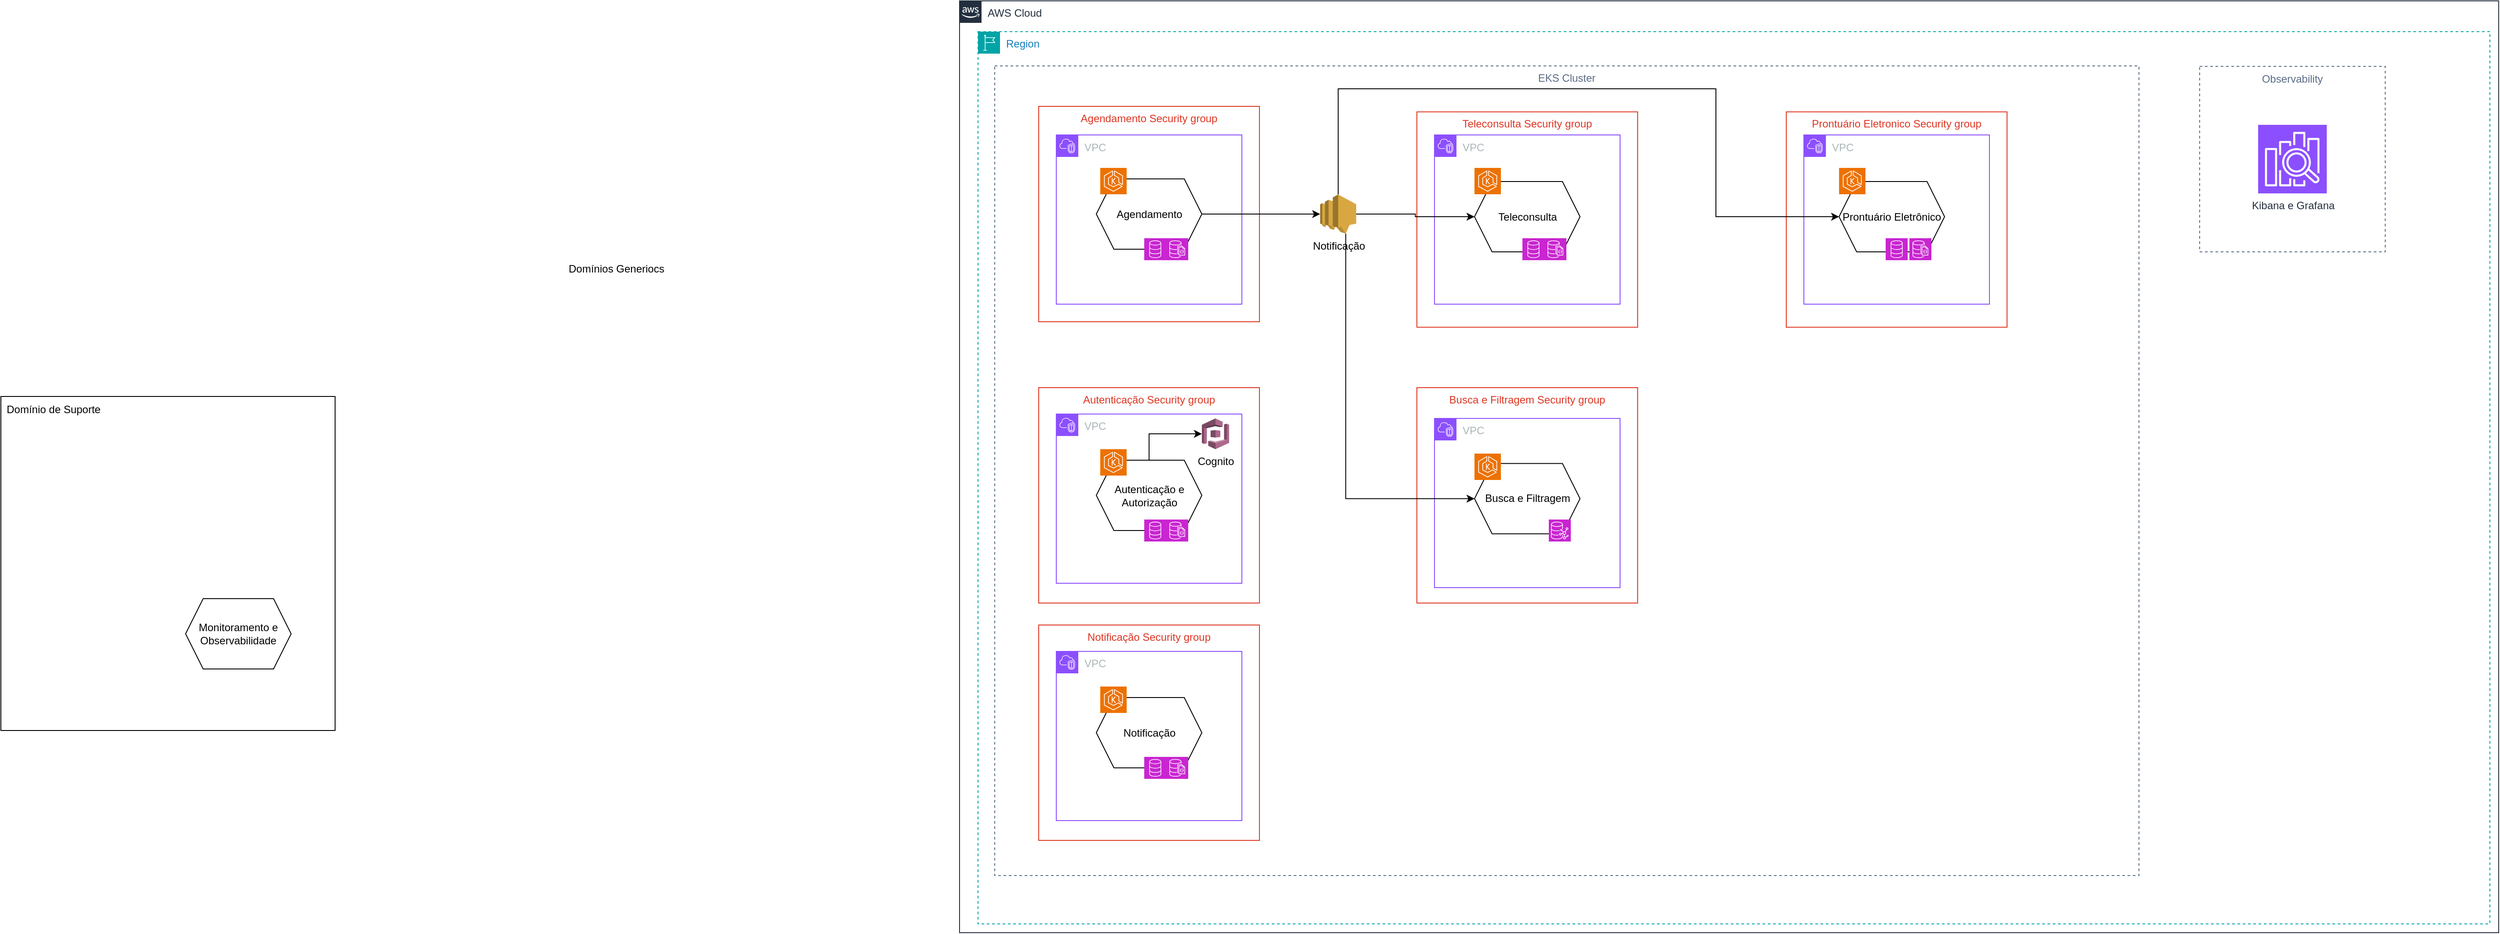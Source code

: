 <mxfile version="24.7.1" type="github">
  <diagram name="Página-1" id="dgDxY93Ykha_-oFBlckw">
    <mxGraphModel dx="880" dy="477" grid="1" gridSize="10" guides="1" tooltips="1" connect="1" arrows="1" fold="1" page="1" pageScale="1" pageWidth="827" pageHeight="1169" math="0" shadow="0">
      <root>
        <mxCell id="0" />
        <mxCell id="1" parent="0" />
        <mxCell id="aW0Yu7wro576LPoF7vZJ-4" value="Domínios Generiocs" style="text;html=1;align=center;verticalAlign=middle;whiteSpace=wrap;rounded=0;" vertex="1" parent="1">
          <mxGeometry x="770" y="450" width="120" height="30" as="geometry" />
        </mxCell>
        <mxCell id="aW0Yu7wro576LPoF7vZJ-5" value="" style="whiteSpace=wrap;html=1;aspect=fixed;fillColor=none;" vertex="1" parent="1">
          <mxGeometry x="130" y="610" width="380" height="380" as="geometry" />
        </mxCell>
        <mxCell id="aW0Yu7wro576LPoF7vZJ-7" value="Monitoramento e Observabilidade" style="shape=hexagon;perimeter=hexagonPerimeter2;whiteSpace=wrap;html=1;fixedSize=1;" vertex="1" parent="1">
          <mxGeometry x="340" y="840" width="120" height="80" as="geometry" />
        </mxCell>
        <mxCell id="aW0Yu7wro576LPoF7vZJ-9" value="Domínio de Suporte" style="text;html=1;align=center;verticalAlign=middle;whiteSpace=wrap;rounded=0;" vertex="1" parent="1">
          <mxGeometry x="130" y="610" width="120" height="30" as="geometry" />
        </mxCell>
        <mxCell id="aW0Yu7wro576LPoF7vZJ-10" value="AWS Cloud" style="points=[[0,0],[0.25,0],[0.5,0],[0.75,0],[1,0],[1,0.25],[1,0.5],[1,0.75],[1,1],[0.75,1],[0.5,1],[0.25,1],[0,1],[0,0.75],[0,0.5],[0,0.25]];outlineConnect=0;gradientColor=none;html=1;whiteSpace=wrap;fontSize=12;fontStyle=0;container=1;pointerEvents=0;collapsible=0;recursiveResize=0;shape=mxgraph.aws4.group;grIcon=mxgraph.aws4.group_aws_cloud_alt;strokeColor=#232F3E;fillColor=none;verticalAlign=top;align=left;spacingLeft=30;fontColor=#232F3E;dashed=0;" vertex="1" parent="1">
          <mxGeometry x="1220" y="160" width="1750" height="1060" as="geometry" />
        </mxCell>
        <mxCell id="aW0Yu7wro576LPoF7vZJ-11" value="Region" style="points=[[0,0],[0.25,0],[0.5,0],[0.75,0],[1,0],[1,0.25],[1,0.5],[1,0.75],[1,1],[0.75,1],[0.5,1],[0.25,1],[0,1],[0,0.75],[0,0.5],[0,0.25]];outlineConnect=0;gradientColor=none;html=1;whiteSpace=wrap;fontSize=12;fontStyle=0;container=1;pointerEvents=0;collapsible=0;recursiveResize=0;shape=mxgraph.aws4.group;grIcon=mxgraph.aws4.group_region;strokeColor=#00A4A6;fillColor=none;verticalAlign=top;align=left;spacingLeft=30;fontColor=#147EBA;dashed=1;" vertex="1" parent="aW0Yu7wro576LPoF7vZJ-10">
          <mxGeometry x="21" y="35" width="1719" height="1015" as="geometry" />
        </mxCell>
        <mxCell id="aW0Yu7wro576LPoF7vZJ-15" value="&lt;div&gt;Agendamento Security group&lt;/div&gt;" style="fillColor=none;strokeColor=#DD3522;verticalAlign=top;fontStyle=0;fontColor=#DD3522;whiteSpace=wrap;html=1;" vertex="1" parent="aW0Yu7wro576LPoF7vZJ-11">
          <mxGeometry x="69" y="85" width="251" height="245" as="geometry" />
        </mxCell>
        <mxCell id="aW0Yu7wro576LPoF7vZJ-18" value="EKS Cluster" style="fillColor=none;strokeColor=#5A6C86;dashed=1;verticalAlign=top;fontStyle=0;fontColor=#5A6C86;whiteSpace=wrap;html=1;" vertex="1" parent="aW0Yu7wro576LPoF7vZJ-11">
          <mxGeometry x="19" y="39" width="1301" height="921" as="geometry" />
        </mxCell>
        <mxCell id="aW0Yu7wro576LPoF7vZJ-53" value="VPC" style="points=[[0,0],[0.25,0],[0.5,0],[0.75,0],[1,0],[1,0.25],[1,0.5],[1,0.75],[1,1],[0.75,1],[0.5,1],[0.25,1],[0,1],[0,0.75],[0,0.5],[0,0.25]];outlineConnect=0;gradientColor=none;html=1;whiteSpace=wrap;fontSize=12;fontStyle=0;container=1;pointerEvents=0;collapsible=0;recursiveResize=0;shape=mxgraph.aws4.group;grIcon=mxgraph.aws4.group_vpc2;strokeColor=#8C4FFF;fillColor=none;verticalAlign=top;align=left;spacingLeft=30;fontColor=#AAB7B8;dashed=0;" vertex="1" parent="aW0Yu7wro576LPoF7vZJ-11">
          <mxGeometry x="89" y="117.5" width="211" height="192.5" as="geometry" />
        </mxCell>
        <mxCell id="aW0Yu7wro576LPoF7vZJ-33" value="&lt;div&gt;Prontuário Eletronico Security group&lt;/div&gt;" style="fillColor=none;strokeColor=#DD3522;verticalAlign=top;fontStyle=0;fontColor=#DD3522;whiteSpace=wrap;html=1;" vertex="1" parent="aW0Yu7wro576LPoF7vZJ-11">
          <mxGeometry x="919" y="91.25" width="251" height="245" as="geometry" />
        </mxCell>
        <mxCell id="aW0Yu7wro576LPoF7vZJ-67" style="edgeStyle=orthogonalEdgeStyle;rounded=0;orthogonalLoop=1;jettySize=auto;html=1;exitX=1;exitY=0.5;exitDx=0;exitDy=0;" edge="1" parent="aW0Yu7wro576LPoF7vZJ-11" source="awlY_hI1gOcpouPYvgw0-3" target="aW0Yu7wro576LPoF7vZJ-66">
          <mxGeometry relative="1" as="geometry" />
        </mxCell>
        <mxCell id="awlY_hI1gOcpouPYvgw0-3" value="Agendamento" style="shape=hexagon;perimeter=hexagonPerimeter2;whiteSpace=wrap;html=1;fixedSize=1;" parent="aW0Yu7wro576LPoF7vZJ-11" vertex="1">
          <mxGeometry x="134.5" y="167.5" width="120" height="80" as="geometry" />
        </mxCell>
        <mxCell id="aW0Yu7wro576LPoF7vZJ-16" value="" style="sketch=0;points=[[0,0,0],[0.25,0,0],[0.5,0,0],[0.75,0,0],[1,0,0],[0,1,0],[0.25,1,0],[0.5,1,0],[0.75,1,0],[1,1,0],[0,0.25,0],[0,0.5,0],[0,0.75,0],[1,0.25,0],[1,0.5,0],[1,0.75,0]];outlineConnect=0;fontColor=#232F3E;fillColor=#ED7100;strokeColor=#ffffff;dashed=0;verticalLabelPosition=bottom;verticalAlign=top;align=center;html=1;fontSize=12;fontStyle=0;aspect=fixed;shape=mxgraph.aws4.resourceIcon;resIcon=mxgraph.aws4.eks;" vertex="1" parent="aW0Yu7wro576LPoF7vZJ-11">
          <mxGeometry x="139" y="155" width="30" height="30" as="geometry" />
        </mxCell>
        <mxCell id="aW0Yu7wro576LPoF7vZJ-26" value="" style="sketch=0;points=[[0,0,0],[0.25,0,0],[0.5,0,0],[0.75,0,0],[1,0,0],[0,1,0],[0.25,1,0],[0.5,1,0],[0.75,1,0],[1,1,0],[0,0.25,0],[0,0.5,0],[0,0.75,0],[1,0.25,0],[1,0.5,0],[1,0.75,0]];outlineConnect=0;fontColor=#232F3E;fillColor=#C925D1;strokeColor=#ffffff;dashed=0;verticalLabelPosition=bottom;verticalAlign=top;align=center;html=1;fontSize=12;fontStyle=0;aspect=fixed;shape=mxgraph.aws4.resourceIcon;resIcon=mxgraph.aws4.documentdb_with_mongodb_compatibility;" vertex="1" parent="aW0Yu7wro576LPoF7vZJ-11">
          <mxGeometry x="214" y="235" width="25" height="25" as="geometry" />
        </mxCell>
        <mxCell id="aW0Yu7wro576LPoF7vZJ-24" value="" style="sketch=0;points=[[0,0,0],[0.25,0,0],[0.5,0,0],[0.75,0,0],[1,0,0],[0,1,0],[0.25,1,0],[0.5,1,0],[0.75,1,0],[1,1,0],[0,0.25,0],[0,0.5,0],[0,0.75,0],[1,0.25,0],[1,0.5,0],[1,0.75,0]];outlineConnect=0;fontColor=#232F3E;fillColor=#C925D1;strokeColor=#ffffff;dashed=0;verticalLabelPosition=bottom;verticalAlign=top;align=center;html=1;fontSize=12;fontStyle=0;aspect=fixed;shape=mxgraph.aws4.resourceIcon;resIcon=mxgraph.aws4.database;" vertex="1" parent="aW0Yu7wro576LPoF7vZJ-11">
          <mxGeometry x="189" y="235" width="25" height="25" as="geometry" />
        </mxCell>
        <mxCell id="aW0Yu7wro576LPoF7vZJ-28" value="&lt;div&gt;Teleconsulta Security group&lt;/div&gt;" style="fillColor=none;strokeColor=#DD3522;verticalAlign=top;fontStyle=0;fontColor=#DD3522;whiteSpace=wrap;html=1;" vertex="1" parent="aW0Yu7wro576LPoF7vZJ-11">
          <mxGeometry x="499" y="91.25" width="251" height="245" as="geometry" />
        </mxCell>
        <mxCell id="aW0Yu7wro576LPoF7vZJ-37" value="&lt;div&gt;Autenticação Security group&lt;/div&gt;" style="fillColor=none;strokeColor=#DD3522;verticalAlign=top;fontStyle=0;fontColor=#DD3522;whiteSpace=wrap;html=1;" vertex="1" parent="aW0Yu7wro576LPoF7vZJ-11">
          <mxGeometry x="69" y="405" width="251" height="245" as="geometry" />
        </mxCell>
        <mxCell id="aW0Yu7wro576LPoF7vZJ-2" value="Autenticação e Autorização" style="shape=hexagon;perimeter=hexagonPerimeter2;whiteSpace=wrap;html=1;fixedSize=1;" vertex="1" parent="aW0Yu7wro576LPoF7vZJ-11">
          <mxGeometry x="134.5" y="487.5" width="120" height="80" as="geometry" />
        </mxCell>
        <mxCell id="aW0Yu7wro576LPoF7vZJ-38" value="&lt;div&gt;Busca e Filtragem Security group&lt;/div&gt;" style="fillColor=none;strokeColor=#DD3522;verticalAlign=top;fontStyle=0;fontColor=#DD3522;whiteSpace=wrap;html=1;" vertex="1" parent="aW0Yu7wro576LPoF7vZJ-11">
          <mxGeometry x="499" y="405" width="251" height="245" as="geometry" />
        </mxCell>
        <mxCell id="aW0Yu7wro576LPoF7vZJ-3" value="Busca e Filtragem" style="shape=hexagon;perimeter=hexagonPerimeter2;whiteSpace=wrap;html=1;fixedSize=1;" vertex="1" parent="aW0Yu7wro576LPoF7vZJ-11">
          <mxGeometry x="564.5" y="491.25" width="120" height="80" as="geometry" />
        </mxCell>
        <mxCell id="aW0Yu7wro576LPoF7vZJ-39" value="" style="sketch=0;points=[[0,0,0],[0.25,0,0],[0.5,0,0],[0.75,0,0],[1,0,0],[0,1,0],[0.25,1,0],[0.5,1,0],[0.75,1,0],[1,1,0],[0,0.25,0],[0,0.5,0],[0,0.75,0],[1,0.25,0],[1,0.5,0],[1,0.75,0]];outlineConnect=0;fontColor=#232F3E;fillColor=#ED7100;strokeColor=#ffffff;dashed=0;verticalLabelPosition=bottom;verticalAlign=top;align=center;html=1;fontSize=12;fontStyle=0;aspect=fixed;shape=mxgraph.aws4.resourceIcon;resIcon=mxgraph.aws4.eks;" vertex="1" parent="aW0Yu7wro576LPoF7vZJ-11">
          <mxGeometry x="139" y="475" width="30" height="30" as="geometry" />
        </mxCell>
        <mxCell id="aW0Yu7wro576LPoF7vZJ-40" value="" style="sketch=0;points=[[0,0,0],[0.25,0,0],[0.5,0,0],[0.75,0,0],[1,0,0],[0,1,0],[0.25,1,0],[0.5,1,0],[0.75,1,0],[1,1,0],[0,0.25,0],[0,0.5,0],[0,0.75,0],[1,0.25,0],[1,0.5,0],[1,0.75,0]];outlineConnect=0;fontColor=#232F3E;fillColor=#C925D1;strokeColor=#ffffff;dashed=0;verticalLabelPosition=bottom;verticalAlign=top;align=center;html=1;fontSize=12;fontStyle=0;aspect=fixed;shape=mxgraph.aws4.resourceIcon;resIcon=mxgraph.aws4.database;" vertex="1" parent="aW0Yu7wro576LPoF7vZJ-11">
          <mxGeometry x="189" y="555" width="25" height="25" as="geometry" />
        </mxCell>
        <mxCell id="aW0Yu7wro576LPoF7vZJ-41" value="" style="sketch=0;points=[[0,0,0],[0.25,0,0],[0.5,0,0],[0.75,0,0],[1,0,0],[0,1,0],[0.25,1,0],[0.5,1,0],[0.75,1,0],[1,1,0],[0,0.25,0],[0,0.5,0],[0,0.75,0],[1,0.25,0],[1,0.5,0],[1,0.75,0]];outlineConnect=0;fontColor=#232F3E;fillColor=#C925D1;strokeColor=#ffffff;dashed=0;verticalLabelPosition=bottom;verticalAlign=top;align=center;html=1;fontSize=12;fontStyle=0;aspect=fixed;shape=mxgraph.aws4.resourceIcon;resIcon=mxgraph.aws4.documentdb_with_mongodb_compatibility;" vertex="1" parent="aW0Yu7wro576LPoF7vZJ-11">
          <mxGeometry x="214" y="555" width="25" height="25" as="geometry" />
        </mxCell>
        <mxCell id="aW0Yu7wro576LPoF7vZJ-46" value="&lt;div&gt;Notificação Security group&lt;/div&gt;" style="fillColor=none;strokeColor=#DD3522;verticalAlign=top;fontStyle=0;fontColor=#DD3522;whiteSpace=wrap;html=1;" vertex="1" parent="aW0Yu7wro576LPoF7vZJ-11">
          <mxGeometry x="69" y="675" width="251" height="245" as="geometry" />
        </mxCell>
        <mxCell id="aW0Yu7wro576LPoF7vZJ-6" value="Notificação" style="shape=hexagon;perimeter=hexagonPerimeter2;whiteSpace=wrap;html=1;fixedSize=1;" vertex="1" parent="aW0Yu7wro576LPoF7vZJ-11">
          <mxGeometry x="134.5" y="757.5" width="120" height="80" as="geometry" />
        </mxCell>
        <mxCell id="aW0Yu7wro576LPoF7vZJ-47" value="" style="sketch=0;points=[[0,0,0],[0.25,0,0],[0.5,0,0],[0.75,0,0],[1,0,0],[0,1,0],[0.25,1,0],[0.5,1,0],[0.75,1,0],[1,1,0],[0,0.25,0],[0,0.5,0],[0,0.75,0],[1,0.25,0],[1,0.5,0],[1,0.75,0]];outlineConnect=0;fontColor=#232F3E;fillColor=#ED7100;strokeColor=#ffffff;dashed=0;verticalLabelPosition=bottom;verticalAlign=top;align=center;html=1;fontSize=12;fontStyle=0;aspect=fixed;shape=mxgraph.aws4.resourceIcon;resIcon=mxgraph.aws4.eks;" vertex="1" parent="aW0Yu7wro576LPoF7vZJ-11">
          <mxGeometry x="139" y="745" width="30" height="30" as="geometry" />
        </mxCell>
        <mxCell id="aW0Yu7wro576LPoF7vZJ-48" value="" style="sketch=0;points=[[0,0,0],[0.25,0,0],[0.5,0,0],[0.75,0,0],[1,0,0],[0,1,0],[0.25,1,0],[0.5,1,0],[0.75,1,0],[1,1,0],[0,0.25,0],[0,0.5,0],[0,0.75,0],[1,0.25,0],[1,0.5,0],[1,0.75,0]];outlineConnect=0;fontColor=#232F3E;fillColor=#C925D1;strokeColor=#ffffff;dashed=0;verticalLabelPosition=bottom;verticalAlign=top;align=center;html=1;fontSize=12;fontStyle=0;aspect=fixed;shape=mxgraph.aws4.resourceIcon;resIcon=mxgraph.aws4.database;" vertex="1" parent="aW0Yu7wro576LPoF7vZJ-11">
          <mxGeometry x="189" y="825" width="25" height="25" as="geometry" />
        </mxCell>
        <mxCell id="aW0Yu7wro576LPoF7vZJ-49" value="" style="sketch=0;points=[[0,0,0],[0.25,0,0],[0.5,0,0],[0.75,0,0],[1,0,0],[0,1,0],[0.25,1,0],[0.5,1,0],[0.75,1,0],[1,1,0],[0,0.25,0],[0,0.5,0],[0,0.75,0],[1,0.25,0],[1,0.5,0],[1,0.75,0]];outlineConnect=0;fontColor=#232F3E;fillColor=#C925D1;strokeColor=#ffffff;dashed=0;verticalLabelPosition=bottom;verticalAlign=top;align=center;html=1;fontSize=12;fontStyle=0;aspect=fixed;shape=mxgraph.aws4.resourceIcon;resIcon=mxgraph.aws4.documentdb_with_mongodb_compatibility;" vertex="1" parent="aW0Yu7wro576LPoF7vZJ-11">
          <mxGeometry x="214" y="825" width="25" height="25" as="geometry" />
        </mxCell>
        <mxCell id="aW0Yu7wro576LPoF7vZJ-51" value="Observability" style="fillColor=none;strokeColor=#5A6C86;dashed=1;verticalAlign=top;fontStyle=0;fontColor=#5A6C86;whiteSpace=wrap;html=1;" vertex="1" parent="aW0Yu7wro576LPoF7vZJ-11">
          <mxGeometry x="1389" y="39.5" width="211" height="211" as="geometry" />
        </mxCell>
        <mxCell id="aW0Yu7wro576LPoF7vZJ-52" value="Kibana e Grafana" style="sketch=0;points=[[0,0,0],[0.25,0,0],[0.5,0,0],[0.75,0,0],[1,0,0],[0,1,0],[0.25,1,0],[0.5,1,0],[0.75,1,0],[1,1,0],[0,0.25,0],[0,0.5,0],[0,0.75,0],[1,0.25,0],[1,0.5,0],[1,0.75,0]];outlineConnect=0;fontColor=#232F3E;fillColor=#8C4FFF;strokeColor=#ffffff;dashed=0;verticalLabelPosition=bottom;verticalAlign=top;align=center;html=1;fontSize=12;fontStyle=0;aspect=fixed;shape=mxgraph.aws4.resourceIcon;resIcon=mxgraph.aws4.elasticsearch_service;" vertex="1" parent="aW0Yu7wro576LPoF7vZJ-11">
          <mxGeometry x="1455.5" y="106" width="78" height="78" as="geometry" />
        </mxCell>
        <mxCell id="aW0Yu7wro576LPoF7vZJ-54" value="VPC" style="points=[[0,0],[0.25,0],[0.5,0],[0.75,0],[1,0],[1,0.25],[1,0.5],[1,0.75],[1,1],[0.75,1],[0.5,1],[0.25,1],[0,1],[0,0.75],[0,0.5],[0,0.25]];outlineConnect=0;gradientColor=none;html=1;whiteSpace=wrap;fontSize=12;fontStyle=0;container=1;pointerEvents=0;collapsible=0;recursiveResize=0;shape=mxgraph.aws4.group;grIcon=mxgraph.aws4.group_vpc2;strokeColor=#8C4FFF;fillColor=none;verticalAlign=top;align=left;spacingLeft=30;fontColor=#AAB7B8;dashed=0;" vertex="1" parent="aW0Yu7wro576LPoF7vZJ-11">
          <mxGeometry x="519" y="117.5" width="211" height="192.5" as="geometry" />
        </mxCell>
        <mxCell id="awlY_hI1gOcpouPYvgw0-4" value="Teleconsulta" style="shape=hexagon;perimeter=hexagonPerimeter2;whiteSpace=wrap;html=1;fixedSize=1;" parent="aW0Yu7wro576LPoF7vZJ-54" vertex="1">
          <mxGeometry x="45.5" y="53" width="120" height="80" as="geometry" />
        </mxCell>
        <mxCell id="aW0Yu7wro576LPoF7vZJ-31" value="" style="sketch=0;points=[[0,0,0],[0.25,0,0],[0.5,0,0],[0.75,0,0],[1,0,0],[0,1,0],[0.25,1,0],[0.5,1,0],[0.75,1,0],[1,1,0],[0,0.25,0],[0,0.5,0],[0,0.75,0],[1,0.25,0],[1,0.5,0],[1,0.75,0]];outlineConnect=0;fontColor=#232F3E;fillColor=#C925D1;strokeColor=#ffffff;dashed=0;verticalLabelPosition=bottom;verticalAlign=top;align=center;html=1;fontSize=12;fontStyle=0;aspect=fixed;shape=mxgraph.aws4.resourceIcon;resIcon=mxgraph.aws4.database;" vertex="1" parent="aW0Yu7wro576LPoF7vZJ-54">
          <mxGeometry x="100" y="117.5" width="25" height="25" as="geometry" />
        </mxCell>
        <mxCell id="aW0Yu7wro576LPoF7vZJ-32" value="" style="sketch=0;points=[[0,0,0],[0.25,0,0],[0.5,0,0],[0.75,0,0],[1,0,0],[0,1,0],[0.25,1,0],[0.5,1,0],[0.75,1,0],[1,1,0],[0,0.25,0],[0,0.5,0],[0,0.75,0],[1,0.25,0],[1,0.5,0],[1,0.75,0]];outlineConnect=0;fontColor=#232F3E;fillColor=#C925D1;strokeColor=#ffffff;dashed=0;verticalLabelPosition=bottom;verticalAlign=top;align=center;html=1;fontSize=12;fontStyle=0;aspect=fixed;shape=mxgraph.aws4.resourceIcon;resIcon=mxgraph.aws4.documentdb_with_mongodb_compatibility;" vertex="1" parent="aW0Yu7wro576LPoF7vZJ-54">
          <mxGeometry x="125" y="117.5" width="25" height="25" as="geometry" />
        </mxCell>
        <mxCell id="aW0Yu7wro576LPoF7vZJ-29" value="" style="sketch=0;points=[[0,0,0],[0.25,0,0],[0.5,0,0],[0.75,0,0],[1,0,0],[0,1,0],[0.25,1,0],[0.5,1,0],[0.75,1,0],[1,1,0],[0,0.25,0],[0,0.5,0],[0,0.75,0],[1,0.25,0],[1,0.5,0],[1,0.75,0]];outlineConnect=0;fontColor=#232F3E;fillColor=#ED7100;strokeColor=#ffffff;dashed=0;verticalLabelPosition=bottom;verticalAlign=top;align=center;html=1;fontSize=12;fontStyle=0;aspect=fixed;shape=mxgraph.aws4.resourceIcon;resIcon=mxgraph.aws4.eks;" vertex="1" parent="aW0Yu7wro576LPoF7vZJ-54">
          <mxGeometry x="45.5" y="37.5" width="30" height="30" as="geometry" />
        </mxCell>
        <mxCell id="aW0Yu7wro576LPoF7vZJ-55" value="VPC" style="points=[[0,0],[0.25,0],[0.5,0],[0.75,0],[1,0],[1,0.25],[1,0.5],[1,0.75],[1,1],[0.75,1],[0.5,1],[0.25,1],[0,1],[0,0.75],[0,0.5],[0,0.25]];outlineConnect=0;gradientColor=none;html=1;whiteSpace=wrap;fontSize=12;fontStyle=0;container=1;pointerEvents=0;collapsible=0;recursiveResize=0;shape=mxgraph.aws4.group;grIcon=mxgraph.aws4.group_vpc2;strokeColor=#8C4FFF;fillColor=none;verticalAlign=top;align=left;spacingLeft=30;fontColor=#AAB7B8;dashed=0;" vertex="1" parent="aW0Yu7wro576LPoF7vZJ-11">
          <mxGeometry x="939" y="117.5" width="211" height="192.5" as="geometry" />
        </mxCell>
        <mxCell id="awlY_hI1gOcpouPYvgw0-5" value="Prontuário Eletrônico" style="shape=hexagon;perimeter=hexagonPerimeter2;whiteSpace=wrap;html=1;fixedSize=1;" parent="aW0Yu7wro576LPoF7vZJ-55" vertex="1">
          <mxGeometry x="40" y="53" width="120" height="80" as="geometry" />
        </mxCell>
        <mxCell id="aW0Yu7wro576LPoF7vZJ-34" value="" style="sketch=0;points=[[0,0,0],[0.25,0,0],[0.5,0,0],[0.75,0,0],[1,0,0],[0,1,0],[0.25,1,0],[0.5,1,0],[0.75,1,0],[1,1,0],[0,0.25,0],[0,0.5,0],[0,0.75,0],[1,0.25,0],[1,0.5,0],[1,0.75,0]];outlineConnect=0;fontColor=#232F3E;fillColor=#ED7100;strokeColor=#ffffff;dashed=0;verticalLabelPosition=bottom;verticalAlign=top;align=center;html=1;fontSize=12;fontStyle=0;aspect=fixed;shape=mxgraph.aws4.resourceIcon;resIcon=mxgraph.aws4.eks;" vertex="1" parent="aW0Yu7wro576LPoF7vZJ-55">
          <mxGeometry x="40" y="37.5" width="30" height="30" as="geometry" />
        </mxCell>
        <mxCell id="aW0Yu7wro576LPoF7vZJ-56" value="VPC" style="points=[[0,0],[0.25,0],[0.5,0],[0.75,0],[1,0],[1,0.25],[1,0.5],[1,0.75],[1,1],[0.75,1],[0.5,1],[0.25,1],[0,1],[0,0.75],[0,0.5],[0,0.25]];outlineConnect=0;gradientColor=none;html=1;whiteSpace=wrap;fontSize=12;fontStyle=0;container=1;pointerEvents=0;collapsible=0;recursiveResize=0;shape=mxgraph.aws4.group;grIcon=mxgraph.aws4.group_vpc2;strokeColor=#8C4FFF;fillColor=none;verticalAlign=top;align=left;spacingLeft=30;fontColor=#AAB7B8;dashed=0;" vertex="1" parent="aW0Yu7wro576LPoF7vZJ-11">
          <mxGeometry x="89" y="435" width="211" height="192.5" as="geometry" />
        </mxCell>
        <mxCell id="aW0Yu7wro576LPoF7vZJ-57" value="VPC" style="points=[[0,0],[0.25,0],[0.5,0],[0.75,0],[1,0],[1,0.25],[1,0.5],[1,0.75],[1,1],[0.75,1],[0.5,1],[0.25,1],[0,1],[0,0.75],[0,0.5],[0,0.25]];outlineConnect=0;gradientColor=none;html=1;whiteSpace=wrap;fontSize=12;fontStyle=0;container=1;pointerEvents=0;collapsible=0;recursiveResize=0;shape=mxgraph.aws4.group;grIcon=mxgraph.aws4.group_vpc2;strokeColor=#8C4FFF;fillColor=none;verticalAlign=top;align=left;spacingLeft=30;fontColor=#AAB7B8;dashed=0;" vertex="1" parent="aW0Yu7wro576LPoF7vZJ-11">
          <mxGeometry x="519" y="440" width="211" height="192.5" as="geometry" />
        </mxCell>
        <mxCell id="aW0Yu7wro576LPoF7vZJ-43" value="" style="sketch=0;points=[[0,0,0],[0.25,0,0],[0.5,0,0],[0.75,0,0],[1,0,0],[0,1,0],[0.25,1,0],[0.5,1,0],[0.75,1,0],[1,1,0],[0,0.25,0],[0,0.5,0],[0,0.75,0],[1,0.25,0],[1,0.5,0],[1,0.75,0]];outlineConnect=0;fontColor=#232F3E;fillColor=#ED7100;strokeColor=#ffffff;dashed=0;verticalLabelPosition=bottom;verticalAlign=top;align=center;html=1;fontSize=12;fontStyle=0;aspect=fixed;shape=mxgraph.aws4.resourceIcon;resIcon=mxgraph.aws4.eks;" vertex="1" parent="aW0Yu7wro576LPoF7vZJ-57">
          <mxGeometry x="45.5" y="40" width="30" height="30" as="geometry" />
        </mxCell>
        <mxCell id="aW0Yu7wro576LPoF7vZJ-50" value="" style="sketch=0;points=[[0,0,0],[0.25,0,0],[0.5,0,0],[0.75,0,0],[1,0,0],[0,1,0],[0.25,1,0],[0.5,1,0],[0.75,1,0],[1,1,0],[0,0.25,0],[0,0.5,0],[0,0.75,0],[1,0.25,0],[1,0.5,0],[1,0.75,0]];outlineConnect=0;fontColor=#232F3E;fillColor=#C925D1;strokeColor=#ffffff;dashed=0;verticalLabelPosition=bottom;verticalAlign=top;align=center;html=1;fontSize=12;fontStyle=0;aspect=fixed;shape=mxgraph.aws4.resourceIcon;resIcon=mxgraph.aws4.neptune;" vertex="1" parent="aW0Yu7wro576LPoF7vZJ-57">
          <mxGeometry x="130" y="115" width="25" height="25" as="geometry" />
        </mxCell>
        <mxCell id="aW0Yu7wro576LPoF7vZJ-58" value="VPC" style="points=[[0,0],[0.25,0],[0.5,0],[0.75,0],[1,0],[1,0.25],[1,0.5],[1,0.75],[1,1],[0.75,1],[0.5,1],[0.25,1],[0,1],[0,0.75],[0,0.5],[0,0.25]];outlineConnect=0;gradientColor=none;html=1;whiteSpace=wrap;fontSize=12;fontStyle=0;container=1;pointerEvents=0;collapsible=0;recursiveResize=0;shape=mxgraph.aws4.group;grIcon=mxgraph.aws4.group_vpc2;strokeColor=#8C4FFF;fillColor=none;verticalAlign=top;align=left;spacingLeft=30;fontColor=#AAB7B8;dashed=0;" vertex="1" parent="aW0Yu7wro576LPoF7vZJ-11">
          <mxGeometry x="89" y="705" width="211" height="192.5" as="geometry" />
        </mxCell>
        <mxCell id="aW0Yu7wro576LPoF7vZJ-60" value="Cognito" style="outlineConnect=0;dashed=0;verticalLabelPosition=bottom;verticalAlign=top;align=center;html=1;shape=mxgraph.aws3.cognito;fillColor=#AD688B;gradientColor=none;" vertex="1" parent="aW0Yu7wro576LPoF7vZJ-11">
          <mxGeometry x="254.5" y="440" width="31" height="35" as="geometry" />
        </mxCell>
        <mxCell id="aW0Yu7wro576LPoF7vZJ-63" style="edgeStyle=orthogonalEdgeStyle;rounded=0;orthogonalLoop=1;jettySize=auto;html=1;exitX=0.5;exitY=0;exitDx=0;exitDy=0;entryX=0;entryY=0.5;entryDx=0;entryDy=0;entryPerimeter=0;" edge="1" parent="aW0Yu7wro576LPoF7vZJ-11" source="aW0Yu7wro576LPoF7vZJ-2" target="aW0Yu7wro576LPoF7vZJ-60">
          <mxGeometry relative="1" as="geometry" />
        </mxCell>
        <mxCell id="aW0Yu7wro576LPoF7vZJ-36" value="" style="sketch=0;points=[[0,0,0],[0.25,0,0],[0.5,0,0],[0.75,0,0],[1,0,0],[0,1,0],[0.25,1,0],[0.5,1,0],[0.75,1,0],[1,1,0],[0,0.25,0],[0,0.5,0],[0,0.75,0],[1,0.25,0],[1,0.5,0],[1,0.75,0]];outlineConnect=0;fontColor=#232F3E;fillColor=#C925D1;strokeColor=#ffffff;dashed=0;verticalLabelPosition=bottom;verticalAlign=top;align=center;html=1;fontSize=12;fontStyle=0;aspect=fixed;shape=mxgraph.aws4.resourceIcon;resIcon=mxgraph.aws4.documentdb_with_mongodb_compatibility;" vertex="1" parent="aW0Yu7wro576LPoF7vZJ-11">
          <mxGeometry x="1059" y="235" width="25" height="25" as="geometry" />
        </mxCell>
        <mxCell id="aW0Yu7wro576LPoF7vZJ-35" value="" style="sketch=0;points=[[0,0,0],[0.25,0,0],[0.5,0,0],[0.75,0,0],[1,0,0],[0,1,0],[0.25,1,0],[0.5,1,0],[0.75,1,0],[1,1,0],[0,0.25,0],[0,0.5,0],[0,0.75,0],[1,0.25,0],[1,0.5,0],[1,0.75,0]];outlineConnect=0;fontColor=#232F3E;fillColor=#C925D1;strokeColor=#ffffff;dashed=0;verticalLabelPosition=bottom;verticalAlign=top;align=center;html=1;fontSize=12;fontStyle=0;aspect=fixed;shape=mxgraph.aws4.resourceIcon;resIcon=mxgraph.aws4.database;" vertex="1" parent="aW0Yu7wro576LPoF7vZJ-11">
          <mxGeometry x="1032" y="235" width="25" height="25" as="geometry" />
        </mxCell>
        <mxCell id="aW0Yu7wro576LPoF7vZJ-68" style="edgeStyle=orthogonalEdgeStyle;rounded=0;orthogonalLoop=1;jettySize=auto;html=1;exitX=1;exitY=0.5;exitDx=0;exitDy=0;exitPerimeter=0;entryX=0;entryY=0.5;entryDx=0;entryDy=0;" edge="1" parent="aW0Yu7wro576LPoF7vZJ-11" source="aW0Yu7wro576LPoF7vZJ-66" target="awlY_hI1gOcpouPYvgw0-4">
          <mxGeometry relative="1" as="geometry" />
        </mxCell>
        <mxCell id="aW0Yu7wro576LPoF7vZJ-69" style="edgeStyle=orthogonalEdgeStyle;rounded=0;orthogonalLoop=1;jettySize=auto;html=1;exitX=0.71;exitY=1;exitDx=0;exitDy=0;exitPerimeter=0;entryX=0;entryY=0.5;entryDx=0;entryDy=0;" edge="1" parent="aW0Yu7wro576LPoF7vZJ-11" source="aW0Yu7wro576LPoF7vZJ-66" target="aW0Yu7wro576LPoF7vZJ-3">
          <mxGeometry relative="1" as="geometry" />
        </mxCell>
        <mxCell id="aW0Yu7wro576LPoF7vZJ-70" style="edgeStyle=orthogonalEdgeStyle;rounded=0;orthogonalLoop=1;jettySize=auto;html=1;exitX=0.5;exitY=0;exitDx=0;exitDy=0;exitPerimeter=0;entryX=0;entryY=0.5;entryDx=0;entryDy=0;" edge="1" parent="aW0Yu7wro576LPoF7vZJ-11" source="aW0Yu7wro576LPoF7vZJ-66" target="awlY_hI1gOcpouPYvgw0-5">
          <mxGeometry relative="1" as="geometry">
            <Array as="points">
              <mxPoint x="410" y="65" />
              <mxPoint x="839" y="65" />
              <mxPoint x="839" y="211" />
            </Array>
          </mxGeometry>
        </mxCell>
        <mxCell id="aW0Yu7wro576LPoF7vZJ-66" value="Notificação" style="outlineConnect=0;dashed=0;verticalLabelPosition=bottom;verticalAlign=top;align=center;html=1;shape=mxgraph.aws3.sns;fillColor=#D9A741;gradientColor=none;" vertex="1" parent="aW0Yu7wro576LPoF7vZJ-11">
          <mxGeometry x="389" y="185.25" width="41" height="44.5" as="geometry" />
        </mxCell>
      </root>
    </mxGraphModel>
  </diagram>
</mxfile>
